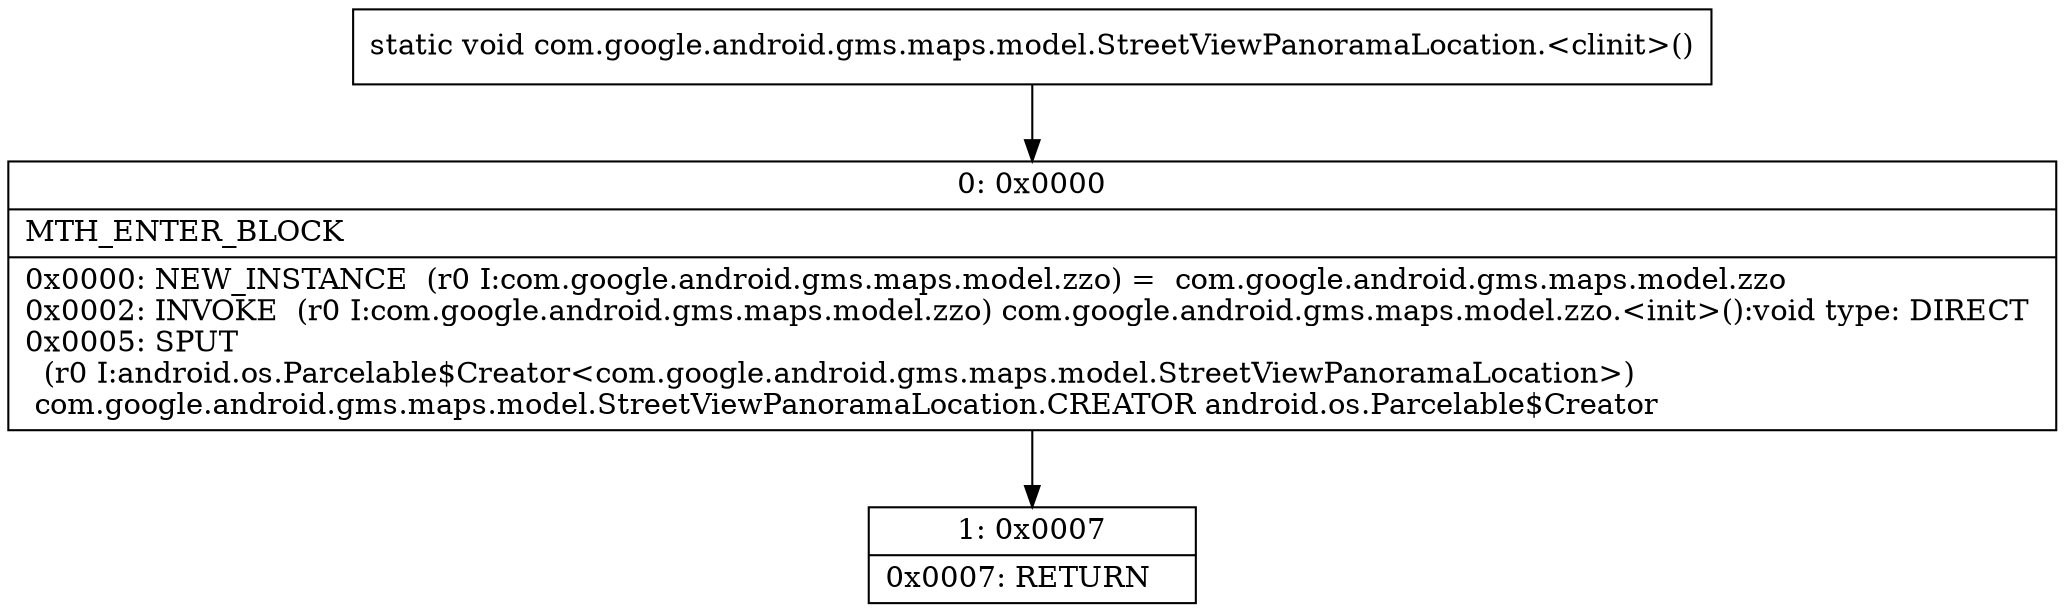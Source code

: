 digraph "CFG forcom.google.android.gms.maps.model.StreetViewPanoramaLocation.\<clinit\>()V" {
Node_0 [shape=record,label="{0\:\ 0x0000|MTH_ENTER_BLOCK\l|0x0000: NEW_INSTANCE  (r0 I:com.google.android.gms.maps.model.zzo) =  com.google.android.gms.maps.model.zzo \l0x0002: INVOKE  (r0 I:com.google.android.gms.maps.model.zzo) com.google.android.gms.maps.model.zzo.\<init\>():void type: DIRECT \l0x0005: SPUT  \l  (r0 I:android.os.Parcelable$Creator\<com.google.android.gms.maps.model.StreetViewPanoramaLocation\>)\l com.google.android.gms.maps.model.StreetViewPanoramaLocation.CREATOR android.os.Parcelable$Creator \l}"];
Node_1 [shape=record,label="{1\:\ 0x0007|0x0007: RETURN   \l}"];
MethodNode[shape=record,label="{static void com.google.android.gms.maps.model.StreetViewPanoramaLocation.\<clinit\>() }"];
MethodNode -> Node_0;
Node_0 -> Node_1;
}


